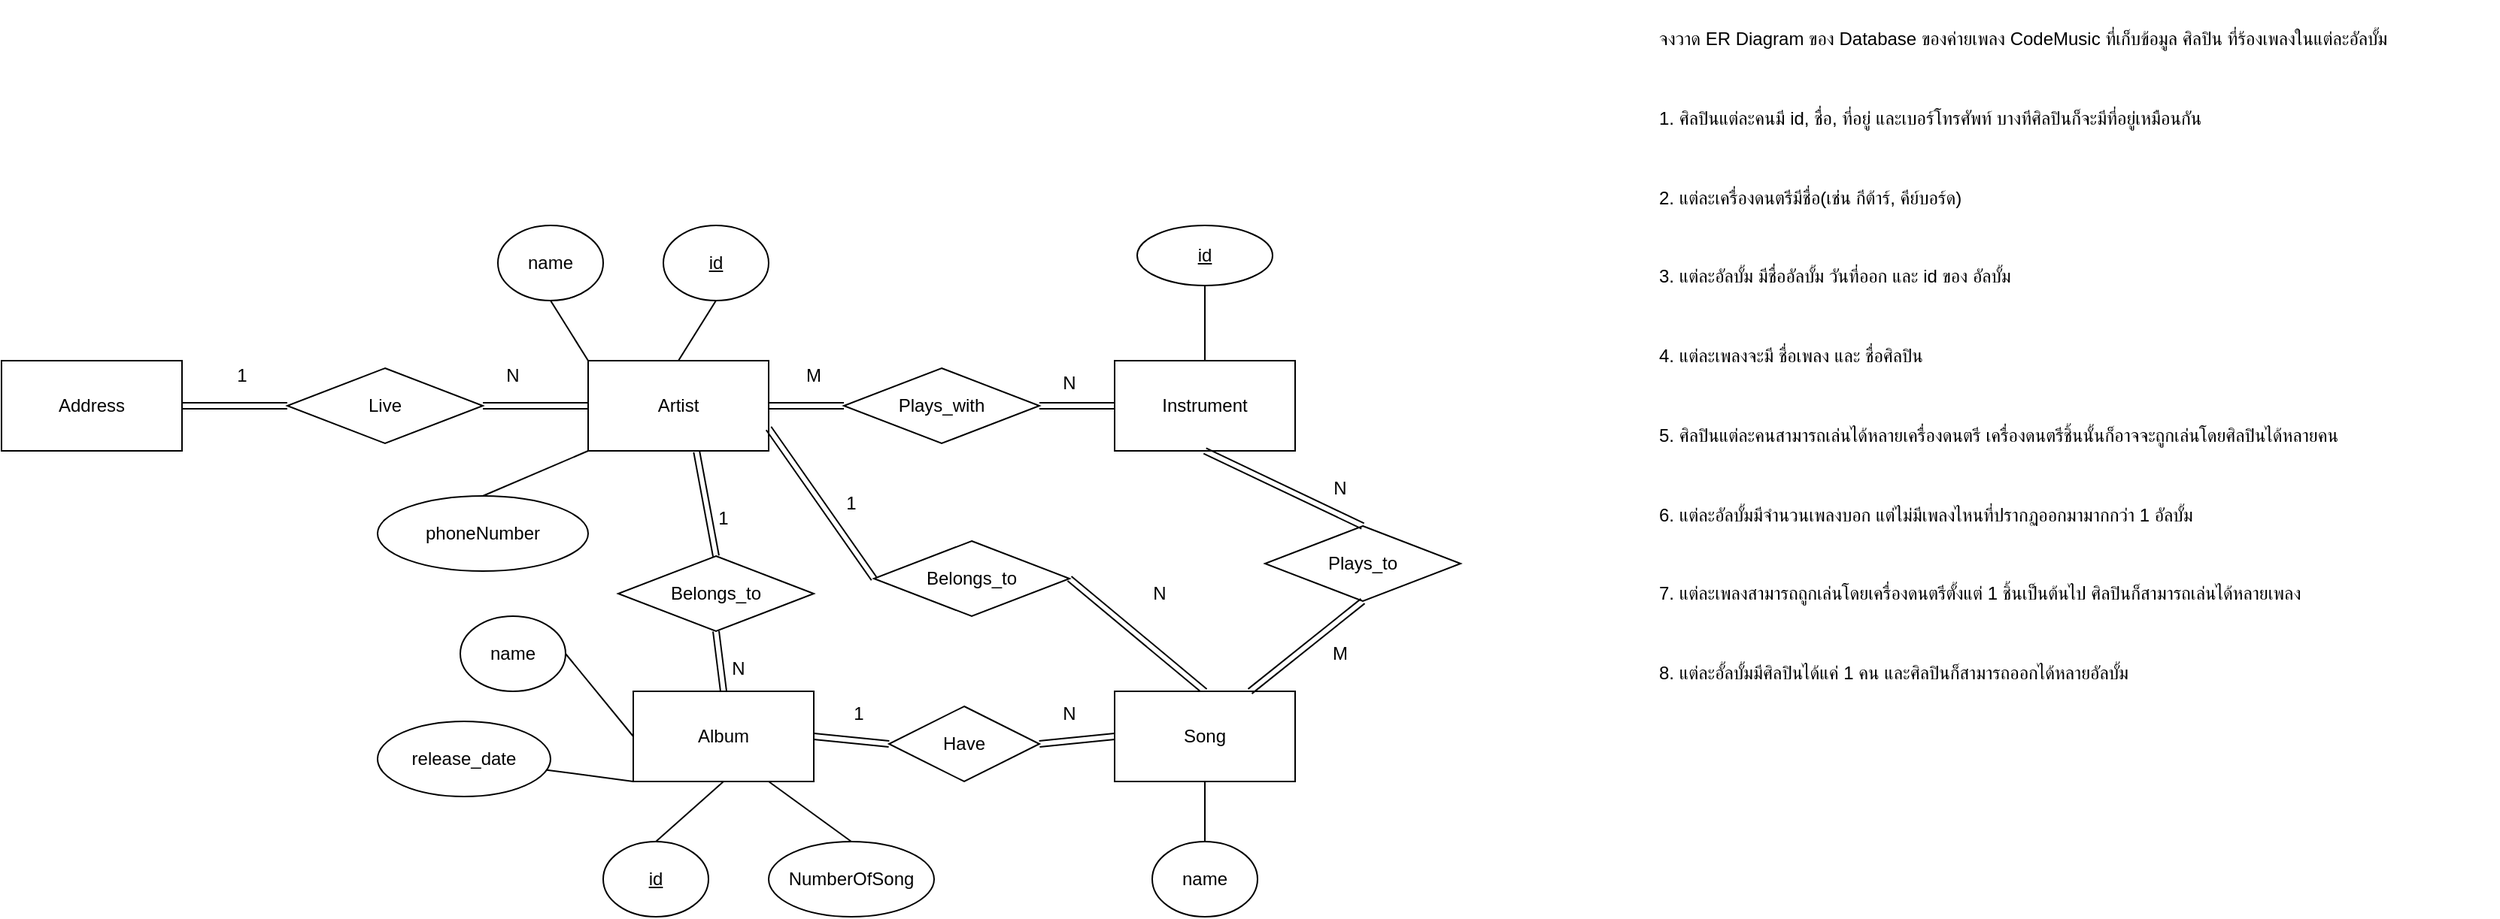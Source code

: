 <mxfile>
    <diagram id="edRQZ1CSrcCKt-ubTA8P" name="Page-1">
        <mxGraphModel dx="1166" dy="-681" grid="1" gridSize="10" guides="1" tooltips="1" connect="1" arrows="1" fold="1" page="1" pageScale="1" pageWidth="850" pageHeight="1100" math="0" shadow="0">
            <root>
                <mxCell id="0"/>
                <mxCell id="1" parent="0"/>
                <mxCell id="46" value="Artist" style="rounded=0;whiteSpace=wrap;html=1;" parent="1" vertex="1">
                    <mxGeometry x="200" y="1420" width="120" height="60" as="geometry"/>
                </mxCell>
                <mxCell id="47" value="Instrument" style="rounded=0;whiteSpace=wrap;html=1;" parent="1" vertex="1">
                    <mxGeometry x="550" y="1420" width="120" height="60" as="geometry"/>
                </mxCell>
                <mxCell id="48" value="Belongs_to" style="rhombus;whiteSpace=wrap;html=1;" parent="1" vertex="1">
                    <mxGeometry x="390" y="1540" width="130" height="50" as="geometry"/>
                </mxCell>
                <mxCell id="49" value="" style="endArrow=none;html=1;exitX=1;exitY=0.5;exitDx=0;exitDy=0;entryX=0.5;entryY=0;entryDx=0;entryDy=0;shape=link;" parent="1" source="48" target="74" edge="1">
                    <mxGeometry width="50" height="50" relative="1" as="geometry">
                        <mxPoint x="480" y="1340" as="sourcePoint"/>
                        <mxPoint x="530" y="1290" as="targetPoint"/>
                    </mxGeometry>
                </mxCell>
                <mxCell id="50" value="&lt;u&gt;id&lt;/u&gt;" style="ellipse;whiteSpace=wrap;html=1;" parent="1" vertex="1">
                    <mxGeometry x="565" y="1330" width="90" height="40" as="geometry"/>
                </mxCell>
                <mxCell id="51" value="&lt;u&gt;id&lt;/u&gt;" style="ellipse;whiteSpace=wrap;html=1;" parent="1" vertex="1">
                    <mxGeometry x="250" y="1330" width="70" height="50" as="geometry"/>
                </mxCell>
                <mxCell id="54" value="" style="endArrow=none;html=1;entryX=0.5;entryY=1;entryDx=0;entryDy=0;exitX=0.5;exitY=0;exitDx=0;exitDy=0;" parent="1" source="46" target="51" edge="1">
                    <mxGeometry width="50" height="50" relative="1" as="geometry">
                        <mxPoint x="200" y="1420" as="sourcePoint"/>
                        <mxPoint x="400" y="1320" as="targetPoint"/>
                    </mxGeometry>
                </mxCell>
                <mxCell id="56" value="" style="endArrow=none;html=1;entryX=0.5;entryY=0;entryDx=0;entryDy=0;exitX=0.5;exitY=1;exitDx=0;exitDy=0;" parent="1" source="50" target="47" edge="1">
                    <mxGeometry width="50" height="50" relative="1" as="geometry">
                        <mxPoint x="673" y="1374" as="sourcePoint"/>
                        <mxPoint x="400" y="1560" as="targetPoint"/>
                    </mxGeometry>
                </mxCell>
                <mxCell id="58" value="" style="endArrow=none;html=1;exitX=0;exitY=0.5;exitDx=0;exitDy=0;entryX=1;entryY=0.75;entryDx=0;entryDy=0;shape=link;" parent="1" source="48" target="46" edge="1">
                    <mxGeometry width="50" height="50" relative="1" as="geometry">
                        <mxPoint x="410" y="1100" as="sourcePoint"/>
                        <mxPoint x="460" y="1050" as="targetPoint"/>
                    </mxGeometry>
                </mxCell>
                <mxCell id="64" value="&lt;p class=&quot;p1&quot;&gt;&lt;span class=&quot;s1&quot;&gt;จงวาด&lt;/span&gt;&lt;span class=&quot;s2&quot;&gt; ER Diagram &lt;/span&gt;&lt;span class=&quot;s1&quot;&gt;ของ&lt;/span&gt;&lt;span class=&quot;s2&quot;&gt; Database &lt;/span&gt;&lt;span class=&quot;s1&quot;&gt;ของค่ายเพลง&lt;/span&gt;&lt;span class=&quot;s2&quot;&gt; CodeMusic &lt;/span&gt;&lt;span class=&quot;s1&quot;&gt;ที่เก็บข้อมูล&lt;/span&gt;&lt;span class=&quot;s2&quot;&gt; &lt;/span&gt;&lt;span class=&quot;s1&quot;&gt;ศิลปิน&lt;/span&gt;&lt;span class=&quot;s2&quot;&gt; &lt;/span&gt;&lt;span class=&quot;s1&quot;&gt;ที่ร้องเพลงในแต่ละอัลบั้ม&lt;/span&gt;&lt;/p&gt;&#10;&lt;p class=&quot;p1&quot;&gt;&lt;span class=&quot;s2&quot;&gt;1. &lt;/span&gt;&lt;span class=&quot;s3&quot;&gt;ศิลปิน&lt;/span&gt;&lt;span class=&quot;s1&quot;&gt;แต่ละคนมี&lt;/span&gt;&lt;span class=&quot;s2&quot;&gt; id, &lt;/span&gt;&lt;span class=&quot;s1&quot;&gt;ชื่อ&lt;/span&gt;&lt;span class=&quot;s2&quot;&gt;, &lt;/span&gt;&lt;span class=&quot;s1&quot;&gt;ที่อยู่&lt;/span&gt;&lt;span class=&quot;s2&quot;&gt; &lt;/span&gt;&lt;span class=&quot;s1&quot;&gt;และเบอร์โทรศัพท์&lt;/span&gt;&lt;span class=&quot;s2&quot;&gt; &lt;/span&gt;&lt;span class=&quot;s1&quot;&gt;บางทีศิลปินก็จะมีที่อยู่เหมือนกัน&lt;/span&gt;&lt;/p&gt;&#10;&lt;p class=&quot;p1&quot;&gt;&lt;span class=&quot;s2&quot;&gt;2. &lt;/span&gt;&lt;span class=&quot;s1&quot;&gt;แต่ละ&lt;/span&gt;&lt;span class=&quot;s3&quot;&gt;เครื่องดนตรี&lt;/span&gt;&lt;span class=&quot;s1&quot;&gt;มีชื่อ&lt;/span&gt;&lt;span class=&quot;s2&quot;&gt;(&lt;/span&gt;&lt;span class=&quot;s1&quot;&gt;เช่น&lt;/span&gt;&lt;span class=&quot;s2&quot;&gt; &lt;/span&gt;&lt;span class=&quot;s1&quot;&gt;กีต้าร์&lt;/span&gt;&lt;span class=&quot;s2&quot;&gt;, &lt;/span&gt;&lt;span class=&quot;s1&quot;&gt;คีย์บอร์ด&lt;/span&gt;&lt;span class=&quot;s2&quot;&gt;)&lt;/span&gt;&lt;/p&gt;&#10;&lt;p class=&quot;p1&quot;&gt;&lt;span class=&quot;s2&quot;&gt;3. &lt;/span&gt;&lt;span class=&quot;s1&quot;&gt;แต่ละ&lt;/span&gt;&lt;span class=&quot;s3&quot;&gt;อัลบั้ม&lt;/span&gt;&lt;span class=&quot;s2&quot;&gt; &lt;/span&gt;&lt;span class=&quot;s1&quot;&gt;มีชื่ออัลบั้ม&lt;/span&gt;&lt;span class=&quot;s2&quot;&gt; &lt;/span&gt;&lt;span class=&quot;s1&quot;&gt;วันที่ออก&lt;/span&gt;&lt;span class=&quot;s2&quot;&gt; &lt;/span&gt;&lt;span class=&quot;s1&quot;&gt;และ&lt;/span&gt;&lt;span class=&quot;s2&quot;&gt; id &lt;/span&gt;&lt;span class=&quot;s1&quot;&gt;ของ&lt;/span&gt;&lt;span class=&quot;s2&quot;&gt; &lt;/span&gt;&lt;span class=&quot;s1&quot;&gt;อัลบั้ม&lt;/span&gt;&lt;/p&gt;&#10;&lt;p class=&quot;p1&quot;&gt;&lt;span class=&quot;s2&quot;&gt;4. &lt;/span&gt;&lt;span class=&quot;s1&quot;&gt;แต่ละ&lt;/span&gt;&lt;span class=&quot;s3&quot;&gt;เพลง&lt;/span&gt;&lt;span class=&quot;s1&quot;&gt;จะมี&lt;/span&gt;&lt;span class=&quot;s2&quot;&gt; &lt;/span&gt;&lt;span class=&quot;s1&quot;&gt;ชื่อเพลง&lt;/span&gt;&lt;span class=&quot;s2&quot;&gt; &lt;/span&gt;&lt;span class=&quot;s1&quot;&gt;และ&lt;/span&gt;&lt;span class=&quot;s2&quot;&gt; &lt;/span&gt;&lt;span class=&quot;s1&quot;&gt;ชื่อศิลปิน&lt;/span&gt;&lt;/p&gt;&#10;&lt;p class=&quot;p1&quot;&gt;&lt;span class=&quot;s2&quot;&gt;5. &lt;/span&gt;&lt;span class=&quot;s1&quot;&gt;ศิลปินแต่ละคนสามารถเล่นได้หลายเครื่องดนตรี&lt;/span&gt;&lt;span class=&quot;s2&quot;&gt; &lt;/span&gt;&lt;span class=&quot;s1&quot;&gt;เครื่องดนตรีชิ้นนั้นก็อาจจะถูกเล่นโดยศิลปินได้หลายคน&lt;/span&gt;&lt;/p&gt;&#10;&lt;p class=&quot;p1&quot;&gt;&lt;span class=&quot;s2&quot;&gt;6. &lt;/span&gt;&lt;span class=&quot;s1&quot;&gt;แต่ละอัลบั้มมีจำนวนเพลงบอก&lt;/span&gt;&lt;span class=&quot;s2&quot;&gt; &lt;/span&gt;&lt;span class=&quot;s1&quot;&gt;แต่ไม่มีเพลงไหนที่ปรากฏออกมามากกว่า&lt;/span&gt;&lt;span class=&quot;s2&quot;&gt; 1 &lt;/span&gt;&lt;span class=&quot;s1&quot;&gt;อัลบั้ม&lt;/span&gt;&lt;/p&gt;&#10;&lt;p class=&quot;p1&quot;&gt;&lt;span class=&quot;s2&quot;&gt;7. &lt;/span&gt;&lt;span class=&quot;s1&quot;&gt;แต่ละเพลงสามารถถูกเล่นโดยเครื่องดนตรีตั้งแต่&lt;/span&gt;&lt;span class=&quot;s2&quot;&gt; 1 &lt;/span&gt;&lt;span class=&quot;s1&quot;&gt;ชิ้นเป็นต้นไป&lt;/span&gt;&lt;span class=&quot;s2&quot;&gt; &lt;/span&gt;&lt;span class=&quot;s1&quot;&gt;ศิลปินก็สามารถเล่นได้หลายเพลง&lt;/span&gt;&lt;/p&gt;&#10;&lt;p class=&quot;p1&quot;&gt;&lt;span class=&quot;s2&quot;&gt;8. &lt;/span&gt;&lt;span class=&quot;s1&quot;&gt;แต่ละอั้ลบั้มมีศิลปินได้แค่&lt;/span&gt;&lt;span class=&quot;s2&quot;&gt; 1 &lt;/span&gt;&lt;span class=&quot;s1&quot;&gt;คน&lt;/span&gt;&lt;span class=&quot;s2&quot;&gt; &lt;/span&gt;&lt;span class=&quot;s1&quot;&gt;และศิลปินก็สามารถออกได้หลายอัลบั้ม&lt;/span&gt;&lt;/p&gt;" style="text;whiteSpace=wrap;html=1;" vertex="1" parent="1">
                    <mxGeometry x="910" y="1180" width="560" height="500" as="geometry"/>
                </mxCell>
                <mxCell id="65" value="name" style="ellipse;whiteSpace=wrap;html=1;" vertex="1" parent="1">
                    <mxGeometry x="140" y="1330" width="70" height="50" as="geometry"/>
                </mxCell>
                <mxCell id="68" value="phoneNumber" style="ellipse;whiteSpace=wrap;html=1;" vertex="1" parent="1">
                    <mxGeometry x="60" y="1510" width="140" height="50" as="geometry"/>
                </mxCell>
                <mxCell id="69" value="Album" style="rounded=0;whiteSpace=wrap;html=1;" vertex="1" parent="1">
                    <mxGeometry x="230" y="1640" width="120" height="60" as="geometry"/>
                </mxCell>
                <mxCell id="70" value="name" style="ellipse;whiteSpace=wrap;html=1;" vertex="1" parent="1">
                    <mxGeometry x="115" y="1590" width="70" height="50" as="geometry"/>
                </mxCell>
                <mxCell id="71" value="release_date" style="ellipse;whiteSpace=wrap;html=1;" vertex="1" parent="1">
                    <mxGeometry x="60" y="1660" width="115" height="50" as="geometry"/>
                </mxCell>
                <mxCell id="73" value="&lt;u&gt;id&lt;/u&gt;" style="ellipse;whiteSpace=wrap;html=1;" vertex="1" parent="1">
                    <mxGeometry x="210" y="1740" width="70" height="50" as="geometry"/>
                </mxCell>
                <mxCell id="74" value="Song" style="rounded=0;whiteSpace=wrap;html=1;" vertex="1" parent="1">
                    <mxGeometry x="550" y="1640" width="120" height="60" as="geometry"/>
                </mxCell>
                <mxCell id="78" value="name" style="ellipse;whiteSpace=wrap;html=1;" vertex="1" parent="1">
                    <mxGeometry x="575" y="1740" width="70" height="50" as="geometry"/>
                </mxCell>
                <mxCell id="79" value="Address" style="rounded=0;whiteSpace=wrap;html=1;" vertex="1" parent="1">
                    <mxGeometry x="-190" y="1420" width="120" height="60" as="geometry"/>
                </mxCell>
                <mxCell id="80" value="Live" style="rhombus;whiteSpace=wrap;html=1;" vertex="1" parent="1">
                    <mxGeometry y="1425" width="130" height="50" as="geometry"/>
                </mxCell>
                <mxCell id="84" value="" style="endArrow=none;html=1;entryX=0;entryY=0;entryDx=0;entryDy=0;exitX=0.5;exitY=1;exitDx=0;exitDy=0;" edge="1" parent="1" source="65" target="46">
                    <mxGeometry width="50" height="50" relative="1" as="geometry">
                        <mxPoint x="250" y="1560" as="sourcePoint"/>
                        <mxPoint x="300" y="1510" as="targetPoint"/>
                    </mxGeometry>
                </mxCell>
                <mxCell id="85" value="" style="endArrow=none;html=1;entryX=0;entryY=1;entryDx=0;entryDy=0;exitX=0.5;exitY=0;exitDx=0;exitDy=0;" edge="1" parent="1" source="68" target="46">
                    <mxGeometry width="50" height="50" relative="1" as="geometry">
                        <mxPoint x="250" y="1560" as="sourcePoint"/>
                        <mxPoint x="300" y="1510" as="targetPoint"/>
                    </mxGeometry>
                </mxCell>
                <mxCell id="86" value="" style="endArrow=none;html=1;exitX=0;exitY=0.5;exitDx=0;exitDy=0;entryX=1;entryY=0.5;entryDx=0;entryDy=0;" edge="1" parent="1" source="69" target="70">
                    <mxGeometry width="50" height="50" relative="1" as="geometry">
                        <mxPoint x="300" y="1680" as="sourcePoint"/>
                        <mxPoint x="350" y="1630" as="targetPoint"/>
                    </mxGeometry>
                </mxCell>
                <mxCell id="87" value="" style="endArrow=none;html=1;exitX=0;exitY=1;exitDx=0;exitDy=0;" edge="1" parent="1" source="69" target="71">
                    <mxGeometry width="50" height="50" relative="1" as="geometry">
                        <mxPoint x="300" y="1680" as="sourcePoint"/>
                        <mxPoint x="350" y="1630" as="targetPoint"/>
                    </mxGeometry>
                </mxCell>
                <mxCell id="88" value="" style="endArrow=none;html=1;exitX=0.5;exitY=1;exitDx=0;exitDy=0;entryX=0.5;entryY=0;entryDx=0;entryDy=0;" edge="1" parent="1" source="69" target="73">
                    <mxGeometry width="50" height="50" relative="1" as="geometry">
                        <mxPoint x="300" y="1680" as="sourcePoint"/>
                        <mxPoint x="350" y="1630" as="targetPoint"/>
                    </mxGeometry>
                </mxCell>
                <mxCell id="89" value="" style="endArrow=none;html=1;exitX=0.5;exitY=1;exitDx=0;exitDy=0;" edge="1" parent="1" source="74" target="78">
                    <mxGeometry width="50" height="50" relative="1" as="geometry">
                        <mxPoint x="610" y="1710" as="sourcePoint"/>
                        <mxPoint x="630" y="1630" as="targetPoint"/>
                    </mxGeometry>
                </mxCell>
                <mxCell id="91" value="1" style="text;html=1;strokeColor=none;fillColor=none;align=center;verticalAlign=middle;whiteSpace=wrap;rounded=0;" vertex="1" parent="1">
                    <mxGeometry x="-60" y="1415" width="60" height="30" as="geometry"/>
                </mxCell>
                <mxCell id="92" value="N" style="text;html=1;strokeColor=none;fillColor=none;align=center;verticalAlign=middle;whiteSpace=wrap;rounded=0;" vertex="1" parent="1">
                    <mxGeometry x="120" y="1415" width="60" height="30" as="geometry"/>
                </mxCell>
                <mxCell id="93" value="" style="shape=link;html=1;exitX=1;exitY=0.5;exitDx=0;exitDy=0;" edge="1" parent="1" source="80" target="46">
                    <mxGeometry width="100" relative="1" as="geometry">
                        <mxPoint x="140" y="1630" as="sourcePoint"/>
                        <mxPoint x="240" y="1630" as="targetPoint"/>
                    </mxGeometry>
                </mxCell>
                <mxCell id="94" value="" style="shape=link;html=1;exitX=1;exitY=0.5;exitDx=0;exitDy=0;" edge="1" parent="1" source="79" target="80">
                    <mxGeometry width="100" relative="1" as="geometry">
                        <mxPoint x="-40" y="1560" as="sourcePoint"/>
                        <mxPoint x="60" y="1560" as="targetPoint"/>
                    </mxGeometry>
                </mxCell>
                <mxCell id="95" value="Plays_with" style="rhombus;whiteSpace=wrap;html=1;" vertex="1" parent="1">
                    <mxGeometry x="370" y="1425" width="130" height="50" as="geometry"/>
                </mxCell>
                <mxCell id="96" value="" style="shape=link;html=1;exitX=1;exitY=0.5;exitDx=0;exitDy=0;" edge="1" parent="1" source="95">
                    <mxGeometry width="100" relative="1" as="geometry">
                        <mxPoint x="470" y="1440" as="sourcePoint"/>
                        <mxPoint x="550" y="1450" as="targetPoint"/>
                    </mxGeometry>
                </mxCell>
                <mxCell id="98" value="M" style="text;html=1;strokeColor=none;fillColor=none;align=center;verticalAlign=middle;whiteSpace=wrap;rounded=0;" vertex="1" parent="1">
                    <mxGeometry x="320" y="1415" width="60" height="30" as="geometry"/>
                </mxCell>
                <mxCell id="99" value="N" style="text;html=1;strokeColor=none;fillColor=none;align=center;verticalAlign=middle;whiteSpace=wrap;rounded=0;" vertex="1" parent="1">
                    <mxGeometry x="490" y="1420" width="60" height="30" as="geometry"/>
                </mxCell>
                <mxCell id="100" value="" style="shape=link;html=1;exitX=1;exitY=0.5;exitDx=0;exitDy=0;" edge="1" parent="1" source="46" target="95">
                    <mxGeometry width="100" relative="1" as="geometry">
                        <mxPoint x="380" y="1490" as="sourcePoint"/>
                        <mxPoint x="480" y="1490" as="targetPoint"/>
                    </mxGeometry>
                </mxCell>
                <mxCell id="101" value="NumberOfSong" style="ellipse;whiteSpace=wrap;html=1;" vertex="1" parent="1">
                    <mxGeometry x="320" y="1740" width="110" height="50" as="geometry"/>
                </mxCell>
                <mxCell id="103" value="" style="endArrow=none;html=1;exitX=0.75;exitY=1;exitDx=0;exitDy=0;entryX=0.5;entryY=0;entryDx=0;entryDy=0;" edge="1" parent="1" source="69" target="101">
                    <mxGeometry width="50" height="50" relative="1" as="geometry">
                        <mxPoint x="300" y="1680" as="sourcePoint"/>
                        <mxPoint x="350" y="1630" as="targetPoint"/>
                    </mxGeometry>
                </mxCell>
                <mxCell id="104" value="Have" style="rhombus;whiteSpace=wrap;html=1;" vertex="1" parent="1">
                    <mxGeometry x="400" y="1650" width="100" height="50" as="geometry"/>
                </mxCell>
                <mxCell id="105" value="" style="endArrow=none;html=1;exitX=1;exitY=0.5;exitDx=0;exitDy=0;entryX=0;entryY=0.5;entryDx=0;entryDy=0;shape=link;" edge="1" parent="1" source="69" target="104">
                    <mxGeometry width="50" height="50" relative="1" as="geometry">
                        <mxPoint x="470" y="1680" as="sourcePoint"/>
                        <mxPoint x="520" y="1630" as="targetPoint"/>
                    </mxGeometry>
                </mxCell>
                <mxCell id="106" value="" style="endArrow=none;html=1;exitX=1;exitY=0.5;exitDx=0;exitDy=0;entryX=0;entryY=0.5;entryDx=0;entryDy=0;shape=link;" edge="1" parent="1" source="104" target="74">
                    <mxGeometry width="50" height="50" relative="1" as="geometry">
                        <mxPoint x="470" y="1680" as="sourcePoint"/>
                        <mxPoint x="520" y="1630" as="targetPoint"/>
                    </mxGeometry>
                </mxCell>
                <mxCell id="107" value="1" style="text;html=1;strokeColor=none;fillColor=none;align=center;verticalAlign=middle;whiteSpace=wrap;rounded=0;" vertex="1" parent="1">
                    <mxGeometry x="350" y="1640" width="60" height="30" as="geometry"/>
                </mxCell>
                <mxCell id="108" value="N" style="text;html=1;strokeColor=none;fillColor=none;align=center;verticalAlign=middle;whiteSpace=wrap;rounded=0;" vertex="1" parent="1">
                    <mxGeometry x="490" y="1640" width="60" height="30" as="geometry"/>
                </mxCell>
                <mxCell id="109" value="Plays_to" style="rhombus;whiteSpace=wrap;html=1;" vertex="1" parent="1">
                    <mxGeometry x="650" y="1530" width="130" height="50" as="geometry"/>
                </mxCell>
                <mxCell id="110" value="" style="endArrow=none;html=1;shape=link;exitX=0.75;exitY=0;exitDx=0;exitDy=0;entryX=0.5;entryY=1;entryDx=0;entryDy=0;" edge="1" parent="1" source="74" target="109">
                    <mxGeometry width="50" height="50" relative="1" as="geometry">
                        <mxPoint x="640" y="1680" as="sourcePoint"/>
                        <mxPoint x="690" y="1630" as="targetPoint"/>
                    </mxGeometry>
                </mxCell>
                <mxCell id="111" value="" style="shape=link;html=1;exitX=0.5;exitY=0;exitDx=0;exitDy=0;entryX=0.5;entryY=1;entryDx=0;entryDy=0;" edge="1" parent="1" source="109" target="47">
                    <mxGeometry width="100" relative="1" as="geometry">
                        <mxPoint x="610" y="1650" as="sourcePoint"/>
                        <mxPoint x="710" y="1650" as="targetPoint"/>
                    </mxGeometry>
                </mxCell>
                <mxCell id="112" value="N" style="text;html=1;strokeColor=none;fillColor=none;align=center;verticalAlign=middle;whiteSpace=wrap;rounded=0;" vertex="1" parent="1">
                    <mxGeometry x="670" y="1490" width="60" height="30" as="geometry"/>
                </mxCell>
                <mxCell id="113" value="M" style="text;html=1;strokeColor=none;fillColor=none;align=center;verticalAlign=middle;whiteSpace=wrap;rounded=0;" vertex="1" parent="1">
                    <mxGeometry x="670" y="1600" width="60" height="30" as="geometry"/>
                </mxCell>
                <mxCell id="114" value="1" style="text;html=1;strokeColor=none;fillColor=none;align=center;verticalAlign=middle;whiteSpace=wrap;rounded=0;" vertex="1" parent="1">
                    <mxGeometry x="345" y="1500" width="60" height="30" as="geometry"/>
                </mxCell>
                <mxCell id="115" value="N" style="text;html=1;strokeColor=none;fillColor=none;align=center;verticalAlign=middle;whiteSpace=wrap;rounded=0;" vertex="1" parent="1">
                    <mxGeometry x="550" y="1560" width="60" height="30" as="geometry"/>
                </mxCell>
                <mxCell id="116" value="Belongs_to" style="rhombus;whiteSpace=wrap;html=1;" vertex="1" parent="1">
                    <mxGeometry x="220" y="1550" width="130" height="50" as="geometry"/>
                </mxCell>
                <mxCell id="117" value="" style="shape=link;html=1;exitX=0.5;exitY=0;exitDx=0;exitDy=0;entryX=0.601;entryY=1.01;entryDx=0;entryDy=0;entryPerimeter=0;" edge="1" parent="1" source="116" target="46">
                    <mxGeometry width="100" relative="1" as="geometry">
                        <mxPoint x="290" y="1640" as="sourcePoint"/>
                        <mxPoint x="390" y="1640" as="targetPoint"/>
                    </mxGeometry>
                </mxCell>
                <mxCell id="118" value="" style="shape=link;html=1;exitX=0.5;exitY=0;exitDx=0;exitDy=0;entryX=0.5;entryY=1;entryDx=0;entryDy=0;" edge="1" parent="1" source="69" target="116">
                    <mxGeometry width="100" relative="1" as="geometry">
                        <mxPoint x="295" y="1560" as="sourcePoint"/>
                        <mxPoint x="282.12" y="1490.6" as="targetPoint"/>
                    </mxGeometry>
                </mxCell>
                <mxCell id="119" value="1" style="text;html=1;strokeColor=none;fillColor=none;align=center;verticalAlign=middle;whiteSpace=wrap;rounded=0;" vertex="1" parent="1">
                    <mxGeometry x="260" y="1510" width="60" height="30" as="geometry"/>
                </mxCell>
                <mxCell id="120" value="N" style="text;html=1;strokeColor=none;fillColor=none;align=center;verticalAlign=middle;whiteSpace=wrap;rounded=0;" vertex="1" parent="1">
                    <mxGeometry x="270" y="1610" width="60" height="30" as="geometry"/>
                </mxCell>
            </root>
        </mxGraphModel>
    </diagram>
</mxfile>